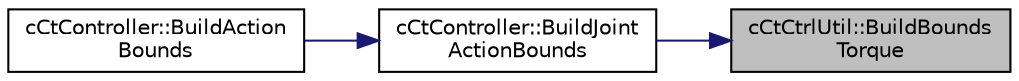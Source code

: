 digraph "cCtCtrlUtil::BuildBoundsTorque"
{
 // LATEX_PDF_SIZE
  edge [fontname="Helvetica",fontsize="10",labelfontname="Helvetica",labelfontsize="10"];
  node [fontname="Helvetica",fontsize="10",shape=record];
  rankdir="RL";
  Node1 [label="cCtCtrlUtil::BuildBounds\lTorque",height=0.2,width=0.4,color="black", fillcolor="grey75", style="filled", fontcolor="black",tooltip=" "];
  Node1 -> Node2 [dir="back",color="midnightblue",fontsize="10",style="solid",fontname="Helvetica"];
  Node2 [label="cCtController::BuildJoint\lActionBounds",height=0.2,width=0.4,color="black", fillcolor="white", style="filled",URL="$classc_ct_controller.html#adef9a4dcc98c4f33f635643628ea281e",tooltip=" "];
  Node2 -> Node3 [dir="back",color="midnightblue",fontsize="10",style="solid",fontname="Helvetica"];
  Node3 [label="cCtController::BuildAction\lBounds",height=0.2,width=0.4,color="black", fillcolor="white", style="filled",URL="$classc_ct_controller.html#ab96786775c14e9b00adc55412d333b9f",tooltip=" "];
}
